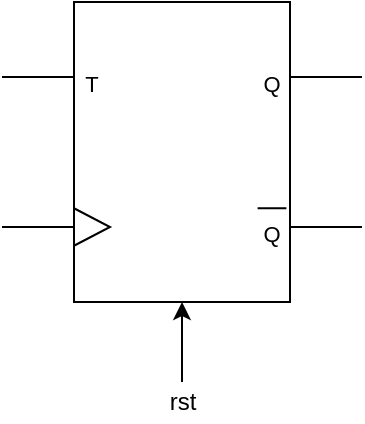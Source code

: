 <mxfile version="15.7.3" type="device"><diagram id="7paYsghfKpKLCsNZu8pq" name="Pagina-1"><mxGraphModel dx="868" dy="545" grid="1" gridSize="10" guides="1" tooltips="1" connect="1" arrows="1" fold="1" page="1" pageScale="1" pageWidth="827" pageHeight="1169" math="0" shadow="0"><root><mxCell id="0"/><mxCell id="1" parent="0"/><mxCell id="qa6axiDMeE-o1tOpeiY9-1" value="" style="verticalLabelPosition=bottom;shadow=0;dashed=0;align=center;html=1;verticalAlign=top;shape=mxgraph.electrical.logic_gates.t_type_flip-flop;" vertex="1" parent="1"><mxGeometry x="324" y="200" width="180" height="150" as="geometry"/></mxCell><mxCell id="qa6axiDMeE-o1tOpeiY9-3" value="" style="endArrow=classic;html=1;rounded=0;entryX=0.5;entryY=1;entryDx=0;entryDy=0;entryPerimeter=0;" edge="1" parent="1" target="qa6axiDMeE-o1tOpeiY9-1"><mxGeometry width="50" height="50" relative="1" as="geometry"><mxPoint x="414" y="390" as="sourcePoint"/><mxPoint x="414" y="352" as="targetPoint"/></mxGeometry></mxCell><mxCell id="qa6axiDMeE-o1tOpeiY9-4" value="rst" style="text;html=1;align=center;verticalAlign=middle;resizable=0;points=[];autosize=1;strokeColor=none;fillColor=none;" vertex="1" parent="1"><mxGeometry x="399" y="390" width="30" height="20" as="geometry"/></mxCell></root></mxGraphModel></diagram></mxfile>